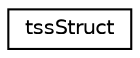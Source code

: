 digraph "Graphical Class Hierarchy"
{
 // LATEX_PDF_SIZE
  edge [fontname="Helvetica",fontsize="10",labelfontname="Helvetica",labelfontsize="10"];
  node [fontname="Helvetica",fontsize="10",shape=record];
  rankdir="LR";
  Node0 [label="tssStruct",height=0.2,width=0.4,color="black", fillcolor="white", style="filled",URL="$structtssStruct.html",tooltip=" "];
}
